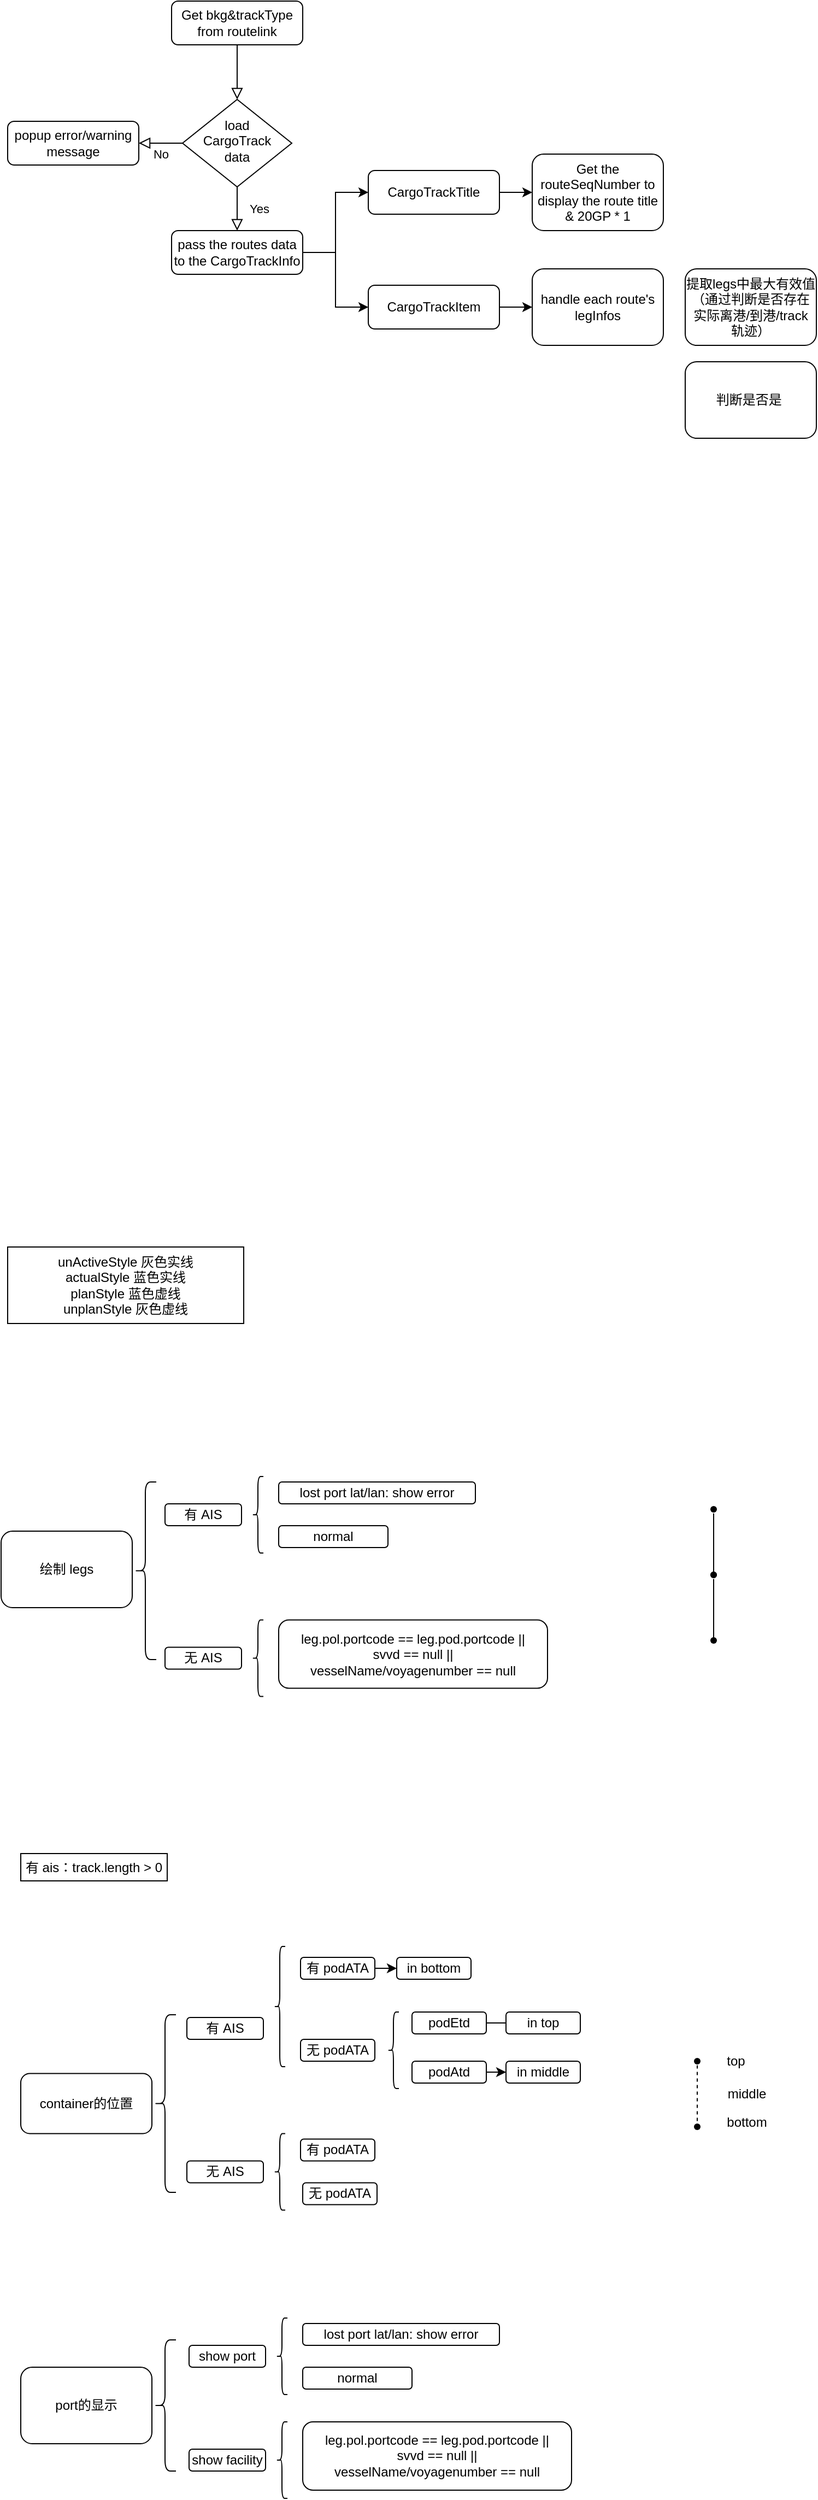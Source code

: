 <mxfile version="14.8.4" type="github">
  <diagram id="C5RBs43oDa-KdzZeNtuy" name="Page-1">
    <mxGraphModel dx="981" dy="1695" grid="1" gridSize="10" guides="1" tooltips="1" connect="1" arrows="1" fold="1" page="1" pageScale="1" pageWidth="827" pageHeight="1169" math="0" shadow="0">
      <root>
        <mxCell id="WIyWlLk6GJQsqaUBKTNV-0" />
        <mxCell id="WIyWlLk6GJQsqaUBKTNV-1" parent="WIyWlLk6GJQsqaUBKTNV-0" />
        <mxCell id="WIyWlLk6GJQsqaUBKTNV-2" value="" style="rounded=0;html=1;jettySize=auto;orthogonalLoop=1;fontSize=11;endArrow=block;endFill=0;endSize=8;strokeWidth=1;shadow=0;labelBackgroundColor=none;edgeStyle=orthogonalEdgeStyle;" parent="WIyWlLk6GJQsqaUBKTNV-1" source="WIyWlLk6GJQsqaUBKTNV-3" target="WIyWlLk6GJQsqaUBKTNV-6" edge="1">
          <mxGeometry relative="1" as="geometry" />
        </mxCell>
        <mxCell id="WIyWlLk6GJQsqaUBKTNV-3" value="Get bkg&amp;amp;trackType from routelink" style="rounded=1;whiteSpace=wrap;html=1;fontSize=12;glass=0;strokeWidth=1;shadow=0;" parent="WIyWlLk6GJQsqaUBKTNV-1" vertex="1">
          <mxGeometry x="194" y="-1140" width="120" height="40" as="geometry" />
        </mxCell>
        <mxCell id="WIyWlLk6GJQsqaUBKTNV-4" value="Yes" style="rounded=0;html=1;jettySize=auto;orthogonalLoop=1;fontSize=11;endArrow=block;endFill=0;endSize=8;strokeWidth=1;shadow=0;labelBackgroundColor=none;edgeStyle=orthogonalEdgeStyle;" parent="WIyWlLk6GJQsqaUBKTNV-1" source="WIyWlLk6GJQsqaUBKTNV-6" edge="1">
          <mxGeometry y="20" relative="1" as="geometry">
            <mxPoint as="offset" />
            <mxPoint x="254" y="-930" as="targetPoint" />
          </mxGeometry>
        </mxCell>
        <mxCell id="WIyWlLk6GJQsqaUBKTNV-5" value="No" style="edgeStyle=orthogonalEdgeStyle;rounded=0;html=1;jettySize=auto;orthogonalLoop=1;fontSize=11;endArrow=block;endFill=0;endSize=8;strokeWidth=1;shadow=0;labelBackgroundColor=none;" parent="WIyWlLk6GJQsqaUBKTNV-1" source="WIyWlLk6GJQsqaUBKTNV-6" target="WIyWlLk6GJQsqaUBKTNV-7" edge="1">
          <mxGeometry y="10" relative="1" as="geometry">
            <mxPoint as="offset" />
          </mxGeometry>
        </mxCell>
        <mxCell id="WIyWlLk6GJQsqaUBKTNV-6" value="load&lt;br&gt;CargoTrack &lt;br&gt;data" style="rhombus;whiteSpace=wrap;html=1;shadow=0;fontFamily=Helvetica;fontSize=12;align=center;strokeWidth=1;spacing=6;spacingTop=-4;" parent="WIyWlLk6GJQsqaUBKTNV-1" vertex="1">
          <mxGeometry x="204" y="-1050" width="100" height="80" as="geometry" />
        </mxCell>
        <mxCell id="WIyWlLk6GJQsqaUBKTNV-7" value="popup error/warning message" style="rounded=1;whiteSpace=wrap;html=1;fontSize=12;glass=0;strokeWidth=1;shadow=0;" parent="WIyWlLk6GJQsqaUBKTNV-1" vertex="1">
          <mxGeometry x="44" y="-1030" width="120" height="40" as="geometry" />
        </mxCell>
        <mxCell id="n0gfTQVw-aHXXpMBViYb-2" style="edgeStyle=orthogonalEdgeStyle;rounded=0;orthogonalLoop=1;jettySize=auto;html=1;entryX=0;entryY=0.5;entryDx=0;entryDy=0;" edge="1" parent="WIyWlLk6GJQsqaUBKTNV-1" source="n0gfTQVw-aHXXpMBViYb-1" target="n0gfTQVw-aHXXpMBViYb-3">
          <mxGeometry relative="1" as="geometry">
            <mxPoint x="354" y="-980" as="targetPoint" />
          </mxGeometry>
        </mxCell>
        <mxCell id="n0gfTQVw-aHXXpMBViYb-1" value="pass the routes data to the CargoTrackInfo" style="rounded=1;whiteSpace=wrap;html=1;fontSize=12;glass=0;strokeWidth=1;shadow=0;" vertex="1" parent="WIyWlLk6GJQsqaUBKTNV-1">
          <mxGeometry x="194" y="-930" width="120" height="40" as="geometry" />
        </mxCell>
        <mxCell id="n0gfTQVw-aHXXpMBViYb-7" style="edgeStyle=orthogonalEdgeStyle;rounded=0;orthogonalLoop=1;jettySize=auto;html=1;entryX=0;entryY=0.5;entryDx=0;entryDy=0;" edge="1" parent="WIyWlLk6GJQsqaUBKTNV-1" source="n0gfTQVw-aHXXpMBViYb-3" target="n0gfTQVw-aHXXpMBViYb-6">
          <mxGeometry relative="1" as="geometry" />
        </mxCell>
        <mxCell id="n0gfTQVw-aHXXpMBViYb-3" value="CargoTrackTitle" style="rounded=1;whiteSpace=wrap;html=1;fontSize=12;glass=0;strokeWidth=1;shadow=0;" vertex="1" parent="WIyWlLk6GJQsqaUBKTNV-1">
          <mxGeometry x="374" y="-985" width="120" height="40" as="geometry" />
        </mxCell>
        <mxCell id="n0gfTQVw-aHXXpMBViYb-4" style="edgeStyle=orthogonalEdgeStyle;rounded=0;orthogonalLoop=1;jettySize=auto;html=1;exitX=1;exitY=0.5;exitDx=0;exitDy=0;entryX=0;entryY=0.5;entryDx=0;entryDy=0;" edge="1" parent="WIyWlLk6GJQsqaUBKTNV-1" source="n0gfTQVw-aHXXpMBViYb-1" target="n0gfTQVw-aHXXpMBViYb-5">
          <mxGeometry relative="1" as="geometry">
            <mxPoint x="344" y="-850" as="targetPoint" />
            <mxPoint x="324" y="-900" as="sourcePoint" />
          </mxGeometry>
        </mxCell>
        <mxCell id="n0gfTQVw-aHXXpMBViYb-9" style="edgeStyle=orthogonalEdgeStyle;rounded=0;orthogonalLoop=1;jettySize=auto;html=1;entryX=0;entryY=0.5;entryDx=0;entryDy=0;" edge="1" parent="WIyWlLk6GJQsqaUBKTNV-1" source="n0gfTQVw-aHXXpMBViYb-5" target="n0gfTQVw-aHXXpMBViYb-8">
          <mxGeometry relative="1" as="geometry" />
        </mxCell>
        <mxCell id="n0gfTQVw-aHXXpMBViYb-5" value="CargoTrackItem" style="rounded=1;whiteSpace=wrap;html=1;fontSize=12;glass=0;strokeWidth=1;shadow=0;" vertex="1" parent="WIyWlLk6GJQsqaUBKTNV-1">
          <mxGeometry x="374" y="-880" width="120" height="40" as="geometry" />
        </mxCell>
        <mxCell id="n0gfTQVw-aHXXpMBViYb-6" value="Get the routeSeqNumber to display the route title &amp;amp; 20GP * 1" style="rounded=1;whiteSpace=wrap;html=1;fontSize=12;glass=0;strokeWidth=1;shadow=0;" vertex="1" parent="WIyWlLk6GJQsqaUBKTNV-1">
          <mxGeometry x="524" y="-1000" width="120" height="70" as="geometry" />
        </mxCell>
        <mxCell id="n0gfTQVw-aHXXpMBViYb-8" value="handle each route&#39;s legInfos" style="rounded=1;whiteSpace=wrap;html=1;fontSize=12;glass=0;strokeWidth=1;shadow=0;" vertex="1" parent="WIyWlLk6GJQsqaUBKTNV-1">
          <mxGeometry x="524" y="-895" width="120" height="70" as="geometry" />
        </mxCell>
        <mxCell id="n0gfTQVw-aHXXpMBViYb-10" value="提取legs中最大有效值 （通过判断是否存在实际离港/到港/track 轨迹）" style="rounded=1;whiteSpace=wrap;html=1;fontSize=12;glass=0;strokeWidth=1;shadow=0;" vertex="1" parent="WIyWlLk6GJQsqaUBKTNV-1">
          <mxGeometry x="664" y="-895" width="120" height="70" as="geometry" />
        </mxCell>
        <mxCell id="n0gfTQVw-aHXXpMBViYb-11" value="判断是否是&amp;nbsp;" style="rounded=1;whiteSpace=wrap;html=1;fontSize=12;glass=0;strokeWidth=1;shadow=0;" vertex="1" parent="WIyWlLk6GJQsqaUBKTNV-1">
          <mxGeometry x="664" y="-810" width="120" height="70" as="geometry" />
        </mxCell>
        <mxCell id="n0gfTQVw-aHXXpMBViYb-12" value="绘制 legs" style="rounded=1;whiteSpace=wrap;html=1;fontSize=12;glass=0;strokeWidth=1;shadow=0;" vertex="1" parent="WIyWlLk6GJQsqaUBKTNV-1">
          <mxGeometry x="38" y="260" width="120" height="70" as="geometry" />
        </mxCell>
        <mxCell id="n0gfTQVw-aHXXpMBViYb-13" value="container的位置" style="rounded=1;whiteSpace=wrap;html=1;fontSize=12;glass=0;strokeWidth=1;shadow=0;" vertex="1" parent="WIyWlLk6GJQsqaUBKTNV-1">
          <mxGeometry x="56" y="756.25" width="120" height="55" as="geometry" />
        </mxCell>
        <mxCell id="n0gfTQVw-aHXXpMBViYb-14" value="port的显示" style="rounded=1;whiteSpace=wrap;html=1;fontSize=12;glass=0;strokeWidth=1;shadow=0;" vertex="1" parent="WIyWlLk6GJQsqaUBKTNV-1">
          <mxGeometry x="56" y="1025" width="120" height="70" as="geometry" />
        </mxCell>
        <mxCell id="n0gfTQVw-aHXXpMBViYb-15" value="" style="shape=curlyBracket;whiteSpace=wrap;html=1;rounded=1;" vertex="1" parent="WIyWlLk6GJQsqaUBKTNV-1">
          <mxGeometry x="178" y="1000" width="20" height="120" as="geometry" />
        </mxCell>
        <mxCell id="n0gfTQVw-aHXXpMBViYb-17" value="show port" style="rounded=1;whiteSpace=wrap;html=1;fontSize=12;glass=0;strokeWidth=1;shadow=0;" vertex="1" parent="WIyWlLk6GJQsqaUBKTNV-1">
          <mxGeometry x="210" y="1005" width="70" height="20" as="geometry" />
        </mxCell>
        <mxCell id="n0gfTQVw-aHXXpMBViYb-18" value="show facility" style="rounded=1;whiteSpace=wrap;html=1;fontSize=12;glass=0;strokeWidth=1;shadow=0;" vertex="1" parent="WIyWlLk6GJQsqaUBKTNV-1">
          <mxGeometry x="210" y="1100" width="70" height="20" as="geometry" />
        </mxCell>
        <mxCell id="n0gfTQVw-aHXXpMBViYb-19" value="" style="shape=curlyBracket;whiteSpace=wrap;html=1;rounded=1;" vertex="1" parent="WIyWlLk6GJQsqaUBKTNV-1">
          <mxGeometry x="290" y="980" width="10" height="70" as="geometry" />
        </mxCell>
        <mxCell id="n0gfTQVw-aHXXpMBViYb-20" value="lost port lat/lan: show error" style="rounded=1;whiteSpace=wrap;html=1;fontSize=12;glass=0;strokeWidth=1;shadow=0;" vertex="1" parent="WIyWlLk6GJQsqaUBKTNV-1">
          <mxGeometry x="314" y="985" width="180" height="20" as="geometry" />
        </mxCell>
        <mxCell id="n0gfTQVw-aHXXpMBViYb-21" value="normal" style="rounded=1;whiteSpace=wrap;html=1;fontSize=12;glass=0;strokeWidth=1;shadow=0;" vertex="1" parent="WIyWlLk6GJQsqaUBKTNV-1">
          <mxGeometry x="314" y="1025" width="100" height="20" as="geometry" />
        </mxCell>
        <mxCell id="n0gfTQVw-aHXXpMBViYb-22" value="" style="shape=curlyBracket;whiteSpace=wrap;html=1;rounded=1;" vertex="1" parent="WIyWlLk6GJQsqaUBKTNV-1">
          <mxGeometry x="290" y="1075" width="10" height="70" as="geometry" />
        </mxCell>
        <mxCell id="n0gfTQVw-aHXXpMBViYb-23" value="leg.pol.portcode == leg.pod.portcode || &lt;br&gt;svvd == null || &lt;br&gt;vesselName/voyagenumber == null" style="rounded=1;whiteSpace=wrap;html=1;fontSize=12;glass=0;strokeWidth=1;shadow=0;" vertex="1" parent="WIyWlLk6GJQsqaUBKTNV-1">
          <mxGeometry x="314" y="1075" width="246" height="62.5" as="geometry" />
        </mxCell>
        <mxCell id="n0gfTQVw-aHXXpMBViYb-24" value="" style="shape=curlyBracket;whiteSpace=wrap;html=1;rounded=1;" vertex="1" parent="WIyWlLk6GJQsqaUBKTNV-1">
          <mxGeometry x="178" y="702.5" width="20" height="162.5" as="geometry" />
        </mxCell>
        <mxCell id="n0gfTQVw-aHXXpMBViYb-26" value="有 AIS" style="rounded=1;whiteSpace=wrap;html=1;fontSize=12;glass=0;strokeWidth=1;shadow=0;" vertex="1" parent="WIyWlLk6GJQsqaUBKTNV-1">
          <mxGeometry x="208" y="705" width="70" height="20" as="geometry" />
        </mxCell>
        <mxCell id="n0gfTQVw-aHXXpMBViYb-27" value="无 AIS" style="rounded=1;whiteSpace=wrap;html=1;fontSize=12;glass=0;strokeWidth=1;shadow=0;" vertex="1" parent="WIyWlLk6GJQsqaUBKTNV-1">
          <mxGeometry x="208" y="836.25" width="70" height="20" as="geometry" />
        </mxCell>
        <mxCell id="n0gfTQVw-aHXXpMBViYb-28" value="" style="shape=curlyBracket;whiteSpace=wrap;html=1;rounded=1;" vertex="1" parent="WIyWlLk6GJQsqaUBKTNV-1">
          <mxGeometry x="288" y="640" width="10" height="110" as="geometry" />
        </mxCell>
        <mxCell id="n0gfTQVw-aHXXpMBViYb-60" style="edgeStyle=orthogonalEdgeStyle;rounded=0;orthogonalLoop=1;jettySize=auto;html=1;" edge="1" parent="WIyWlLk6GJQsqaUBKTNV-1" source="n0gfTQVw-aHXXpMBViYb-29">
          <mxGeometry relative="1" as="geometry">
            <mxPoint x="400" y="660" as="targetPoint" />
          </mxGeometry>
        </mxCell>
        <mxCell id="n0gfTQVw-aHXXpMBViYb-29" value="有 podATA" style="rounded=1;whiteSpace=wrap;html=1;fontSize=12;glass=0;strokeWidth=1;shadow=0;" vertex="1" parent="WIyWlLk6GJQsqaUBKTNV-1">
          <mxGeometry x="312" y="650" width="68" height="20" as="geometry" />
        </mxCell>
        <mxCell id="n0gfTQVw-aHXXpMBViYb-30" value="无 podATA" style="rounded=1;whiteSpace=wrap;html=1;fontSize=12;glass=0;strokeWidth=1;shadow=0;" vertex="1" parent="WIyWlLk6GJQsqaUBKTNV-1">
          <mxGeometry x="312" y="725" width="68" height="20" as="geometry" />
        </mxCell>
        <mxCell id="n0gfTQVw-aHXXpMBViYb-31" value="" style="shape=curlyBracket;whiteSpace=wrap;html=1;rounded=1;" vertex="1" parent="WIyWlLk6GJQsqaUBKTNV-1">
          <mxGeometry x="288" y="811.25" width="10" height="70" as="geometry" />
        </mxCell>
        <mxCell id="n0gfTQVw-aHXXpMBViYb-33" value="有 AIS" style="rounded=1;whiteSpace=wrap;html=1;fontSize=12;glass=0;strokeWidth=1;shadow=0;" vertex="1" parent="WIyWlLk6GJQsqaUBKTNV-1">
          <mxGeometry x="188" y="235" width="70" height="20" as="geometry" />
        </mxCell>
        <mxCell id="n0gfTQVw-aHXXpMBViYb-34" value="无 AIS" style="rounded=1;whiteSpace=wrap;html=1;fontSize=12;glass=0;strokeWidth=1;shadow=0;" vertex="1" parent="WIyWlLk6GJQsqaUBKTNV-1">
          <mxGeometry x="188" y="366.25" width="70" height="20" as="geometry" />
        </mxCell>
        <mxCell id="n0gfTQVw-aHXXpMBViYb-35" value="" style="shape=curlyBracket;whiteSpace=wrap;html=1;rounded=1;" vertex="1" parent="WIyWlLk6GJQsqaUBKTNV-1">
          <mxGeometry x="268" y="210" width="10" height="70" as="geometry" />
        </mxCell>
        <mxCell id="n0gfTQVw-aHXXpMBViYb-36" value="lost port lat/lan: show error" style="rounded=1;whiteSpace=wrap;html=1;fontSize=12;glass=0;strokeWidth=1;shadow=0;" vertex="1" parent="WIyWlLk6GJQsqaUBKTNV-1">
          <mxGeometry x="292" y="215" width="180" height="20" as="geometry" />
        </mxCell>
        <mxCell id="n0gfTQVw-aHXXpMBViYb-37" value="normal" style="rounded=1;whiteSpace=wrap;html=1;fontSize=12;glass=0;strokeWidth=1;shadow=0;" vertex="1" parent="WIyWlLk6GJQsqaUBKTNV-1">
          <mxGeometry x="292" y="255" width="100" height="20" as="geometry" />
        </mxCell>
        <mxCell id="n0gfTQVw-aHXXpMBViYb-38" value="" style="shape=curlyBracket;whiteSpace=wrap;html=1;rounded=1;" vertex="1" parent="WIyWlLk6GJQsqaUBKTNV-1">
          <mxGeometry x="268" y="341.25" width="10" height="70" as="geometry" />
        </mxCell>
        <mxCell id="n0gfTQVw-aHXXpMBViYb-39" value="leg.pol.portcode == leg.pod.portcode || &lt;br&gt;svvd == null || &lt;br&gt;vesselName/voyagenumber == null" style="rounded=1;whiteSpace=wrap;html=1;fontSize=12;glass=0;strokeWidth=1;shadow=0;" vertex="1" parent="WIyWlLk6GJQsqaUBKTNV-1">
          <mxGeometry x="292" y="341.25" width="246" height="62.5" as="geometry" />
        </mxCell>
        <mxCell id="n0gfTQVw-aHXXpMBViYb-40" value="" style="shape=curlyBracket;whiteSpace=wrap;html=1;rounded=1;" vertex="1" parent="WIyWlLk6GJQsqaUBKTNV-1">
          <mxGeometry x="160" y="215" width="20" height="162.5" as="geometry" />
        </mxCell>
        <mxCell id="n0gfTQVw-aHXXpMBViYb-44" value="unActiveStyle 灰色实线&lt;br&gt;actualStyle 蓝色实线&lt;br&gt;planStyle 蓝色虚线&lt;br&gt;unplanStyle 灰色虚线" style="rounded=0;whiteSpace=wrap;html=1;" vertex="1" parent="WIyWlLk6GJQsqaUBKTNV-1">
          <mxGeometry x="44" width="216" height="70" as="geometry" />
        </mxCell>
        <mxCell id="n0gfTQVw-aHXXpMBViYb-45" value="有 ais：track.length &amp;gt; 0" style="rounded=0;whiteSpace=wrap;html=1;" vertex="1" parent="WIyWlLk6GJQsqaUBKTNV-1">
          <mxGeometry x="56" y="555" width="134" height="25" as="geometry" />
        </mxCell>
        <mxCell id="n0gfTQVw-aHXXpMBViYb-48" value="" style="shape=waypoint;sketch=0;fillStyle=solid;size=6;pointerEvents=1;points=[];fillColor=none;resizable=0;rotatable=0;perimeter=centerPerimeter;snapToPoint=1;" vertex="1" parent="WIyWlLk6GJQsqaUBKTNV-1">
          <mxGeometry x="670" y="220" width="40" height="40" as="geometry" />
        </mxCell>
        <mxCell id="n0gfTQVw-aHXXpMBViYb-49" value="" style="line;strokeWidth=1;direction=south;html=1;" vertex="1" parent="WIyWlLk6GJQsqaUBKTNV-1">
          <mxGeometry x="685" y="243.75" width="10" height="56.25" as="geometry" />
        </mxCell>
        <mxCell id="n0gfTQVw-aHXXpMBViYb-50" value="" style="shape=waypoint;sketch=0;fillStyle=solid;size=6;pointerEvents=1;points=[];fillColor=none;resizable=0;rotatable=0;perimeter=centerPerimeter;snapToPoint=1;" vertex="1" parent="WIyWlLk6GJQsqaUBKTNV-1">
          <mxGeometry x="670" y="280" width="40" height="40" as="geometry" />
        </mxCell>
        <mxCell id="n0gfTQVw-aHXXpMBViYb-51" value="" style="shape=waypoint;sketch=0;fillStyle=solid;size=6;pointerEvents=1;points=[];fillColor=none;resizable=0;rotatable=0;perimeter=centerPerimeter;snapToPoint=1;" vertex="1" parent="WIyWlLk6GJQsqaUBKTNV-1">
          <mxGeometry x="670" y="280" width="40" height="40" as="geometry" />
        </mxCell>
        <mxCell id="n0gfTQVw-aHXXpMBViYb-52" value="" style="line;strokeWidth=1;direction=south;html=1;" vertex="1" parent="WIyWlLk6GJQsqaUBKTNV-1">
          <mxGeometry x="685" y="303.75" width="10" height="56.25" as="geometry" />
        </mxCell>
        <mxCell id="n0gfTQVw-aHXXpMBViYb-53" value="" style="shape=waypoint;sketch=0;fillStyle=solid;size=6;pointerEvents=1;points=[];fillColor=none;resizable=0;rotatable=0;perimeter=centerPerimeter;snapToPoint=1;" vertex="1" parent="WIyWlLk6GJQsqaUBKTNV-1">
          <mxGeometry x="670" y="340" width="40" height="40" as="geometry" />
        </mxCell>
        <mxCell id="n0gfTQVw-aHXXpMBViYb-54" value="" style="shape=waypoint;sketch=0;fillStyle=solid;size=6;pointerEvents=1;points=[];fillColor=none;resizable=0;rotatable=0;perimeter=centerPerimeter;snapToPoint=1;" vertex="1" parent="WIyWlLk6GJQsqaUBKTNV-1">
          <mxGeometry x="655" y="725" width="40" height="40" as="geometry" />
        </mxCell>
        <mxCell id="n0gfTQVw-aHXXpMBViYb-55" value="" style="line;strokeWidth=1;direction=south;html=1;dashed=1;" vertex="1" parent="WIyWlLk6GJQsqaUBKTNV-1">
          <mxGeometry x="670" y="748.75" width="10" height="56.25" as="geometry" />
        </mxCell>
        <mxCell id="n0gfTQVw-aHXXpMBViYb-56" value="" style="shape=waypoint;sketch=0;fillStyle=solid;size=6;pointerEvents=1;points=[];fillColor=none;resizable=0;rotatable=0;perimeter=centerPerimeter;snapToPoint=1;" vertex="1" parent="WIyWlLk6GJQsqaUBKTNV-1">
          <mxGeometry x="655" y="785" width="40" height="40" as="geometry" />
        </mxCell>
        <mxCell id="n0gfTQVw-aHXXpMBViYb-57" value="top" style="text;html=1;align=center;verticalAlign=middle;resizable=0;points=[];autosize=1;strokeColor=none;" vertex="1" parent="WIyWlLk6GJQsqaUBKTNV-1">
          <mxGeometry x="695" y="735" width="30" height="20" as="geometry" />
        </mxCell>
        <mxCell id="n0gfTQVw-aHXXpMBViYb-58" value="bottom" style="text;html=1;align=center;verticalAlign=middle;resizable=0;points=[];autosize=1;strokeColor=none;" vertex="1" parent="WIyWlLk6GJQsqaUBKTNV-1">
          <mxGeometry x="695" y="791.25" width="50" height="20" as="geometry" />
        </mxCell>
        <mxCell id="n0gfTQVw-aHXXpMBViYb-59" value="middle" style="text;html=1;align=center;verticalAlign=middle;resizable=0;points=[];autosize=1;strokeColor=none;" vertex="1" parent="WIyWlLk6GJQsqaUBKTNV-1">
          <mxGeometry x="695" y="765" width="50" height="20" as="geometry" />
        </mxCell>
        <mxCell id="n0gfTQVw-aHXXpMBViYb-61" value="in bottom" style="rounded=1;whiteSpace=wrap;html=1;fontSize=12;glass=0;strokeWidth=1;shadow=0;" vertex="1" parent="WIyWlLk6GJQsqaUBKTNV-1">
          <mxGeometry x="400" y="650" width="68" height="20" as="geometry" />
        </mxCell>
        <mxCell id="n0gfTQVw-aHXXpMBViYb-64" value="" style="shape=curlyBracket;whiteSpace=wrap;html=1;rounded=1;" vertex="1" parent="WIyWlLk6GJQsqaUBKTNV-1">
          <mxGeometry x="392" y="700" width="10" height="70" as="geometry" />
        </mxCell>
        <mxCell id="n0gfTQVw-aHXXpMBViYb-67" style="edgeStyle=orthogonalEdgeStyle;rounded=0;orthogonalLoop=1;jettySize=auto;html=1;" edge="1" parent="WIyWlLk6GJQsqaUBKTNV-1" source="n0gfTQVw-aHXXpMBViYb-65">
          <mxGeometry relative="1" as="geometry">
            <mxPoint x="500" y="710" as="targetPoint" />
          </mxGeometry>
        </mxCell>
        <mxCell id="n0gfTQVw-aHXXpMBViYb-65" value="podEtd" style="rounded=1;whiteSpace=wrap;html=1;fontSize=12;glass=0;strokeWidth=1;shadow=0;" vertex="1" parent="WIyWlLk6GJQsqaUBKTNV-1">
          <mxGeometry x="414" y="700" width="68" height="20" as="geometry" />
        </mxCell>
        <mxCell id="n0gfTQVw-aHXXpMBViYb-70" style="edgeStyle=orthogonalEdgeStyle;rounded=0;orthogonalLoop=1;jettySize=auto;html=1;entryX=0;entryY=0.5;entryDx=0;entryDy=0;" edge="1" parent="WIyWlLk6GJQsqaUBKTNV-1" source="n0gfTQVw-aHXXpMBViYb-66" target="n0gfTQVw-aHXXpMBViYb-69">
          <mxGeometry relative="1" as="geometry" />
        </mxCell>
        <mxCell id="n0gfTQVw-aHXXpMBViYb-66" value="podAtd" style="rounded=1;whiteSpace=wrap;html=1;fontSize=12;glass=0;strokeWidth=1;shadow=0;" vertex="1" parent="WIyWlLk6GJQsqaUBKTNV-1">
          <mxGeometry x="414" y="745" width="68" height="20" as="geometry" />
        </mxCell>
        <mxCell id="n0gfTQVw-aHXXpMBViYb-68" value="in top" style="rounded=1;whiteSpace=wrap;html=1;fontSize=12;glass=0;strokeWidth=1;shadow=0;" vertex="1" parent="WIyWlLk6GJQsqaUBKTNV-1">
          <mxGeometry x="500" y="700" width="68" height="20" as="geometry" />
        </mxCell>
        <mxCell id="n0gfTQVw-aHXXpMBViYb-69" value="in middle" style="rounded=1;whiteSpace=wrap;html=1;fontSize=12;glass=0;strokeWidth=1;shadow=0;" vertex="1" parent="WIyWlLk6GJQsqaUBKTNV-1">
          <mxGeometry x="500" y="745" width="68" height="20" as="geometry" />
        </mxCell>
        <mxCell id="n0gfTQVw-aHXXpMBViYb-71" value="有 podATA" style="rounded=1;whiteSpace=wrap;html=1;fontSize=12;glass=0;strokeWidth=1;shadow=0;" vertex="1" parent="WIyWlLk6GJQsqaUBKTNV-1">
          <mxGeometry x="312" y="816.25" width="68" height="20" as="geometry" />
        </mxCell>
        <mxCell id="n0gfTQVw-aHXXpMBViYb-72" value="无 podATA" style="rounded=1;whiteSpace=wrap;html=1;fontSize=12;glass=0;strokeWidth=1;shadow=0;" vertex="1" parent="WIyWlLk6GJQsqaUBKTNV-1">
          <mxGeometry x="314" y="856.25" width="68" height="20" as="geometry" />
        </mxCell>
      </root>
    </mxGraphModel>
  </diagram>
</mxfile>
